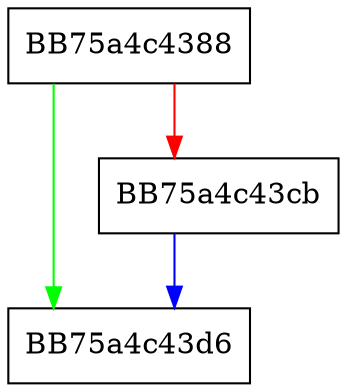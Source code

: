 digraph _Calculate_growth {
  node [shape="box"];
  graph [splines=ortho];
  BB75a4c4388 -> BB75a4c43d6 [color="green"];
  BB75a4c4388 -> BB75a4c43cb [color="red"];
  BB75a4c43cb -> BB75a4c43d6 [color="blue"];
}